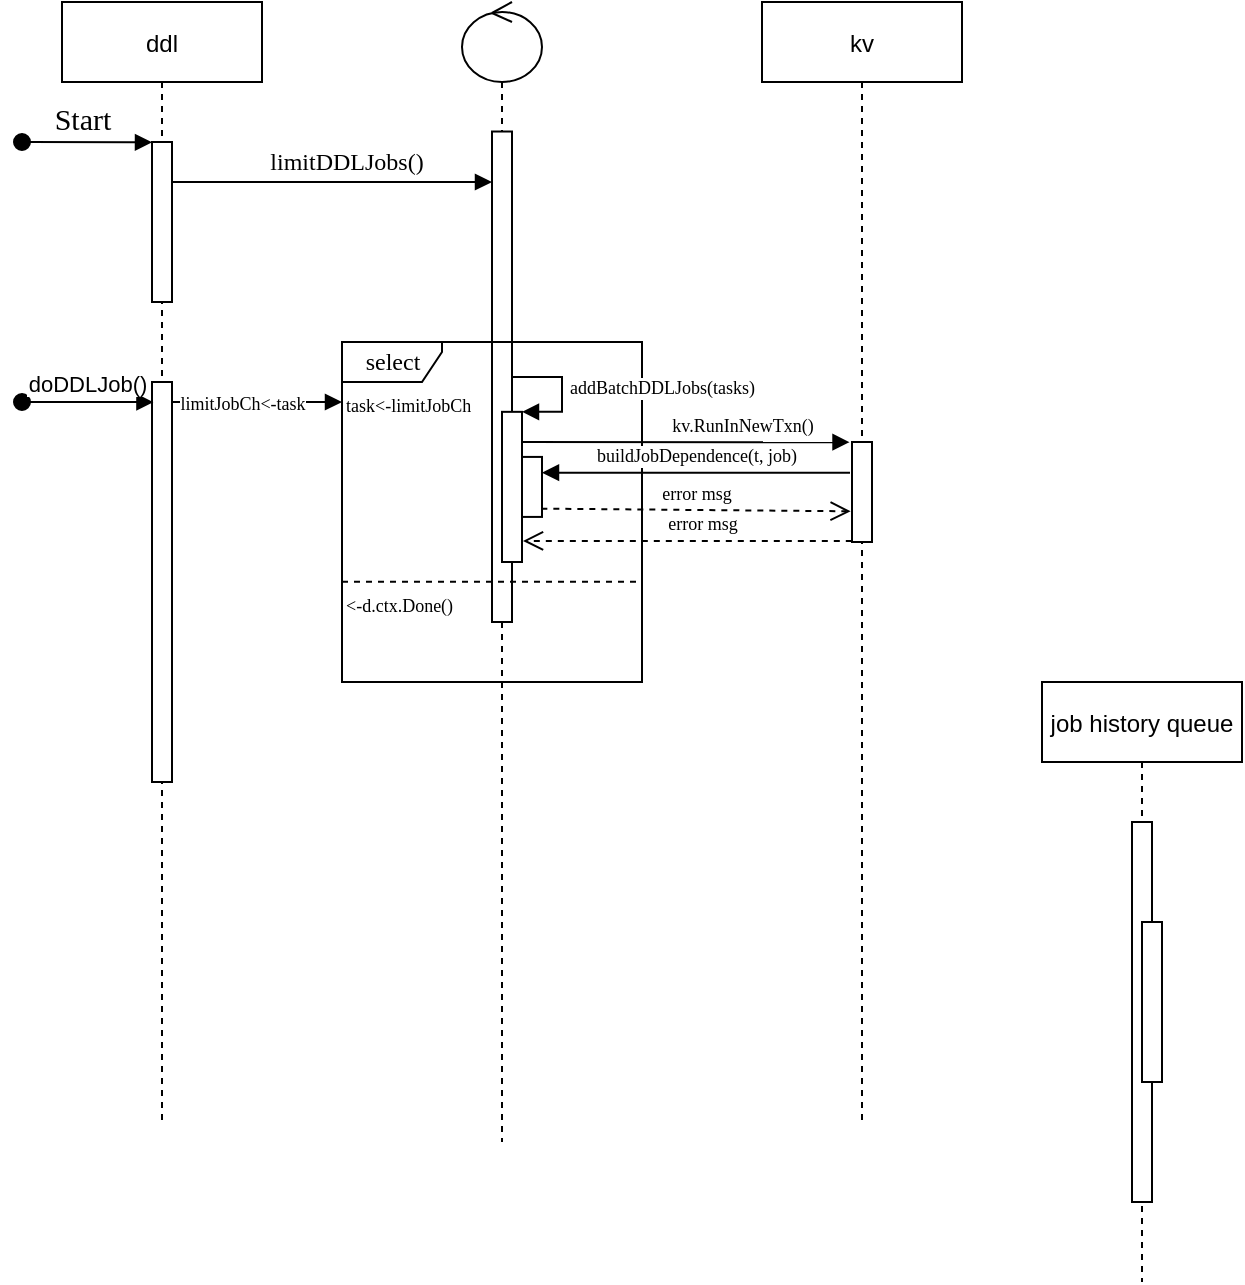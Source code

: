<mxfile version="14.1.2" type="github">
  <diagram id="kgpKYQtTHZ0yAKxKKP6v" name="Page-1">
    <mxGraphModel dx="769" dy="459" grid="1" gridSize="10" guides="1" tooltips="1" connect="1" arrows="1" fold="1" page="1" pageScale="1" pageWidth="850" pageHeight="1100" math="0" shadow="0">
      <root>
        <mxCell id="0" />
        <mxCell id="1" parent="0" />
        <mxCell id="3nuBFxr9cyL0pnOWT2aG-1" value="ddl" style="shape=umlLifeline;perimeter=lifelinePerimeter;container=1;collapsible=0;recursiveResize=0;rounded=0;shadow=0;strokeWidth=1;" parent="1" vertex="1">
          <mxGeometry x="120" y="80" width="100" height="560" as="geometry" />
        </mxCell>
        <mxCell id="3nuBFxr9cyL0pnOWT2aG-2" value="" style="points=[];perimeter=orthogonalPerimeter;rounded=0;shadow=0;strokeWidth=1;" parent="3nuBFxr9cyL0pnOWT2aG-1" vertex="1">
          <mxGeometry x="45" y="70" width="10" height="80" as="geometry" />
        </mxCell>
        <mxCell id="Rc-yee8FklsOBrAxNW3L-44" value="" style="points=[];perimeter=orthogonalPerimeter;rounded=0;shadow=0;strokeWidth=1;" vertex="1" parent="3nuBFxr9cyL0pnOWT2aG-1">
          <mxGeometry x="45" y="190" width="10" height="200" as="geometry" />
        </mxCell>
        <mxCell id="Rc-yee8FklsOBrAxNW3L-12" value="job history queue" style="shape=umlLifeline;perimeter=lifelinePerimeter;container=1;collapsible=0;recursiveResize=0;rounded=0;shadow=0;strokeWidth=1;" vertex="1" parent="1">
          <mxGeometry x="610" y="420" width="100" height="300" as="geometry" />
        </mxCell>
        <mxCell id="Rc-yee8FklsOBrAxNW3L-13" value="" style="points=[];perimeter=orthogonalPerimeter;rounded=0;shadow=0;strokeWidth=1;" vertex="1" parent="Rc-yee8FklsOBrAxNW3L-12">
          <mxGeometry x="45" y="70" width="10" height="190" as="geometry" />
        </mxCell>
        <mxCell id="Rc-yee8FklsOBrAxNW3L-14" value="" style="points=[];perimeter=orthogonalPerimeter;rounded=0;shadow=0;strokeWidth=1;" vertex="1" parent="Rc-yee8FklsOBrAxNW3L-12">
          <mxGeometry x="50" y="120" width="10" height="80" as="geometry" />
        </mxCell>
        <mxCell id="Rc-yee8FklsOBrAxNW3L-38" value="" style="shape=umlLifeline;participant=umlControl;perimeter=lifelinePerimeter;whiteSpace=wrap;html=1;container=1;collapsible=0;recursiveResize=0;verticalAlign=top;spacingTop=36;outlineConnect=0;labelBackgroundColor=none;fontFamily=Times New Roman;" vertex="1" parent="1">
          <mxGeometry x="320" y="80" width="40" height="570" as="geometry" />
        </mxCell>
        <mxCell id="Rc-yee8FklsOBrAxNW3L-45" value="" style="points=[];perimeter=orthogonalPerimeter;rounded=0;shadow=0;strokeWidth=1;" vertex="1" parent="Rc-yee8FklsOBrAxNW3L-38">
          <mxGeometry x="15" y="64.76" width="10" height="245.24" as="geometry" />
        </mxCell>
        <mxCell id="Rc-yee8FklsOBrAxNW3L-40" value="Start" style="html=1;verticalAlign=bottom;startArrow=oval;startFill=1;endArrow=block;startSize=8;fontFamily=Times New Roman;fontSize=15;entryX=0;entryY=0.002;entryDx=0;entryDy=0;entryPerimeter=0;" edge="1" parent="1" target="3nuBFxr9cyL0pnOWT2aG-2">
          <mxGeometry x="-0.077" width="60" relative="1" as="geometry">
            <mxPoint x="100" y="150" as="sourcePoint" />
            <mxPoint x="160" y="150" as="targetPoint" />
            <mxPoint as="offset" />
          </mxGeometry>
        </mxCell>
        <mxCell id="Rc-yee8FklsOBrAxNW3L-41" value="doDDLJob()" style="verticalAlign=bottom;startArrow=oval;endArrow=block;startSize=8;shadow=0;strokeWidth=1;entryX=0.072;entryY=0.053;entryDx=0;entryDy=0;entryPerimeter=0;" edge="1" parent="1">
          <mxGeometry relative="1" as="geometry">
            <mxPoint x="100" y="280" as="sourcePoint" />
            <mxPoint x="165.72" y="280.07" as="targetPoint" />
          </mxGeometry>
        </mxCell>
        <mxCell id="Rc-yee8FklsOBrAxNW3L-46" value="&lt;font style=&quot;font-size: 12px&quot;&gt;limitDDLJobs()&lt;/font&gt;" style="html=1;verticalAlign=bottom;endArrow=block;fontFamily=Times New Roman;fontSize=15;exitX=0.967;exitY=0.25;exitDx=0;exitDy=0;exitPerimeter=0;" edge="1" parent="1" source="3nuBFxr9cyL0pnOWT2aG-2" target="Rc-yee8FklsOBrAxNW3L-45">
          <mxGeometry x="0.093" width="80" relative="1" as="geometry">
            <mxPoint x="180" y="170" as="sourcePoint" />
            <mxPoint x="290" y="170" as="targetPoint" />
            <mxPoint as="offset" />
          </mxGeometry>
        </mxCell>
        <mxCell id="Rc-yee8FklsOBrAxNW3L-49" value="&lt;font style=&quot;font-size: 9px&quot;&gt;limitJobCh&amp;lt;-task&lt;/font&gt;" style="html=1;verticalAlign=bottom;endArrow=block;fontFamily=Times New Roman;fontSize=15;entryX=0;entryY=0.5;entryDx=0;entryDy=0;exitX=1.015;exitY=0.05;exitDx=0;exitDy=0;exitPerimeter=0;" edge="1" parent="1" source="Rc-yee8FklsOBrAxNW3L-44" target="Rc-yee8FklsOBrAxNW3L-51">
          <mxGeometry x="-0.179" y="-10" width="80" relative="1" as="geometry">
            <mxPoint x="190" y="280" as="sourcePoint" />
            <mxPoint x="228" y="290" as="targetPoint" />
            <mxPoint as="offset" />
          </mxGeometry>
        </mxCell>
        <mxCell id="Rc-yee8FklsOBrAxNW3L-50" value="select" style="shape=umlFrame;tabWidth=110;tabHeight=30;tabPosition=left;html=1;boundedLbl=1;labelInHeader=1;width=50;height=20;fontFamily=Times New Roman;" vertex="1" parent="1">
          <mxGeometry x="260" y="250" width="150" height="170" as="geometry" />
        </mxCell>
        <mxCell id="Rc-yee8FklsOBrAxNW3L-51" value="task&lt;-limitJobCh" style="text;fontSize=9;fontFamily=Times New Roman;" vertex="1" parent="Rc-yee8FklsOBrAxNW3L-50">
          <mxGeometry width="70" height="20" relative="1" as="geometry">
            <mxPoint y="20" as="offset" />
          </mxGeometry>
        </mxCell>
        <mxCell id="Rc-yee8FklsOBrAxNW3L-52" value="" style="line;strokeWidth=1;dashed=1;labelPosition=center;verticalLabelPosition=bottom;align=left;verticalAlign=top;spacingLeft=20;spacingTop=15;fontSize=9;" vertex="1" parent="Rc-yee8FklsOBrAxNW3L-50">
          <mxGeometry y="102.45" width="150" height="34.915" as="geometry" />
        </mxCell>
        <mxCell id="Rc-yee8FklsOBrAxNW3L-54" value="&lt;-d.ctx.Done()" style="text;fontSize=9;fontFamily=Times New Roman;" vertex="1" parent="Rc-yee8FklsOBrAxNW3L-50">
          <mxGeometry y="119.903" width="70" height="17.457" as="geometry" />
        </mxCell>
        <mxCell id="Rc-yee8FklsOBrAxNW3L-55" value="" style="html=1;points=[];perimeter=orthogonalPerimeter;labelBackgroundColor=none;fontFamily=Times New Roman;fontSize=9;" vertex="1" parent="Rc-yee8FklsOBrAxNW3L-50">
          <mxGeometry x="80" y="34.92" width="10" height="75.08" as="geometry" />
        </mxCell>
        <mxCell id="Rc-yee8FklsOBrAxNW3L-56" value="addBatchDDLJobs(tasks)" style="edgeStyle=orthogonalEdgeStyle;html=1;align=left;spacingLeft=2;endArrow=block;rounded=0;entryX=1;entryY=0;fontFamily=Times New Roman;fontSize=9;" edge="1" target="Rc-yee8FklsOBrAxNW3L-55" parent="Rc-yee8FklsOBrAxNW3L-50">
          <mxGeometry relative="1" as="geometry">
            <mxPoint x="85" y="17.457" as="sourcePoint" />
            <Array as="points">
              <mxPoint x="110" y="17.457" />
            </Array>
          </mxGeometry>
        </mxCell>
        <mxCell id="Rc-yee8FklsOBrAxNW3L-62" value="kv.RunInNewTxn()" style="html=1;verticalAlign=bottom;endArrow=block;fontFamily=Times New Roman;fontSize=9;entryX=-0.124;entryY=0.002;entryDx=0;entryDy=0;entryPerimeter=0;" edge="1" parent="Rc-yee8FklsOBrAxNW3L-50" target="Rc-yee8FklsOBrAxNW3L-61">
          <mxGeometry x="0.343" width="80" relative="1" as="geometry">
            <mxPoint x="90" y="50" as="sourcePoint" />
            <mxPoint x="170" y="50" as="targetPoint" />
            <mxPoint as="offset" />
          </mxGeometry>
        </mxCell>
        <mxCell id="Rc-yee8FklsOBrAxNW3L-64" value="" style="html=1;points=[];perimeter=orthogonalPerimeter;labelBackgroundColor=none;fontFamily=Times New Roman;fontSize=9;" vertex="1" parent="Rc-yee8FklsOBrAxNW3L-50">
          <mxGeometry x="90" y="57.46" width="10" height="30" as="geometry" />
        </mxCell>
        <mxCell id="Rc-yee8FklsOBrAxNW3L-59" value="kv" style="shape=umlLifeline;perimeter=lifelinePerimeter;container=1;collapsible=0;recursiveResize=0;rounded=0;shadow=0;strokeWidth=1;" vertex="1" parent="1">
          <mxGeometry x="470" y="80" width="100" height="560" as="geometry" />
        </mxCell>
        <mxCell id="Rc-yee8FklsOBrAxNW3L-61" value="" style="points=[];perimeter=orthogonalPerimeter;rounded=0;shadow=0;strokeWidth=1;" vertex="1" parent="Rc-yee8FklsOBrAxNW3L-59">
          <mxGeometry x="45" y="220" width="10" height="50" as="geometry" />
        </mxCell>
        <mxCell id="Rc-yee8FklsOBrAxNW3L-63" value="error msg" style="html=1;verticalAlign=bottom;endArrow=open;dashed=1;endSize=8;fontFamily=Times New Roman;fontSize=9;entryX=1.049;entryY=0.86;entryDx=0;entryDy=0;entryPerimeter=0;exitX=-0.009;exitY=0.99;exitDx=0;exitDy=0;exitPerimeter=0;" edge="1" parent="1" source="Rc-yee8FklsOBrAxNW3L-61" target="Rc-yee8FklsOBrAxNW3L-55">
          <mxGeometry x="-0.089" relative="1" as="geometry">
            <mxPoint x="510" y="349" as="sourcePoint" />
            <mxPoint x="425" y="330" as="targetPoint" />
            <mxPoint as="offset" />
          </mxGeometry>
        </mxCell>
        <mxCell id="Rc-yee8FklsOBrAxNW3L-65" value="buildJobDependence(t, job)" style="html=1;verticalAlign=bottom;endArrow=block;fontFamily=Times New Roman;fontSize=9;exitX=-0.1;exitY=0.307;exitDx=0;exitDy=0;exitPerimeter=0;" edge="1" parent="1" source="Rc-yee8FklsOBrAxNW3L-61" target="Rc-yee8FklsOBrAxNW3L-64">
          <mxGeometry width="80" relative="1" as="geometry">
            <mxPoint x="300" y="290" as="sourcePoint" />
            <mxPoint x="380" y="290" as="targetPoint" />
          </mxGeometry>
        </mxCell>
        <mxCell id="Rc-yee8FklsOBrAxNW3L-66" value="error msg" style="html=1;verticalAlign=bottom;endArrow=open;dashed=1;endSize=8;fontFamily=Times New Roman;fontSize=9;exitX=0.967;exitY=0.862;exitDx=0;exitDy=0;exitPerimeter=0;entryX=-0.067;entryY=0.693;entryDx=0;entryDy=0;entryPerimeter=0;" edge="1" parent="1" source="Rc-yee8FklsOBrAxNW3L-64" target="Rc-yee8FklsOBrAxNW3L-61">
          <mxGeometry relative="1" as="geometry">
            <mxPoint x="380" y="280" as="sourcePoint" />
            <mxPoint x="300" y="280" as="targetPoint" />
          </mxGeometry>
        </mxCell>
      </root>
    </mxGraphModel>
  </diagram>
</mxfile>
